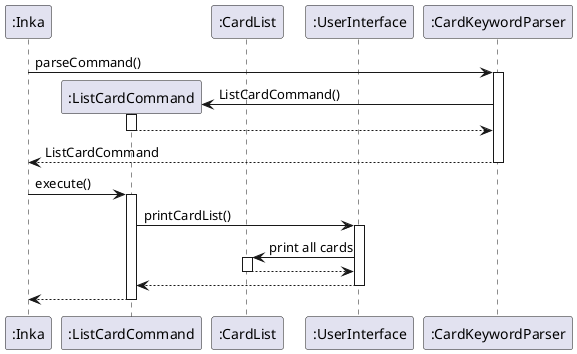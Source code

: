 @startuml CardListSequence

autoactivate on

participant ":Inka" as Inka
participant ":ListCardCommand" as ListCardCommand
participant ":CardList" as CardList
participant ":UserInterface" as UserInterface
participant ":CardKeywordParser" as CardKeywordParser

Inka -> CardKeywordParser : parseCommand()

Create ListCardCommand
CardKeywordParser -> ListCardCommand : ListCardCommand()

return

return ListCardCommand


Inka -> ListCardCommand : execute()
ListCardCommand -> UserInterface : printCardList()

UserInterface -> CardList : print all cards
return

return

return

@enduml
